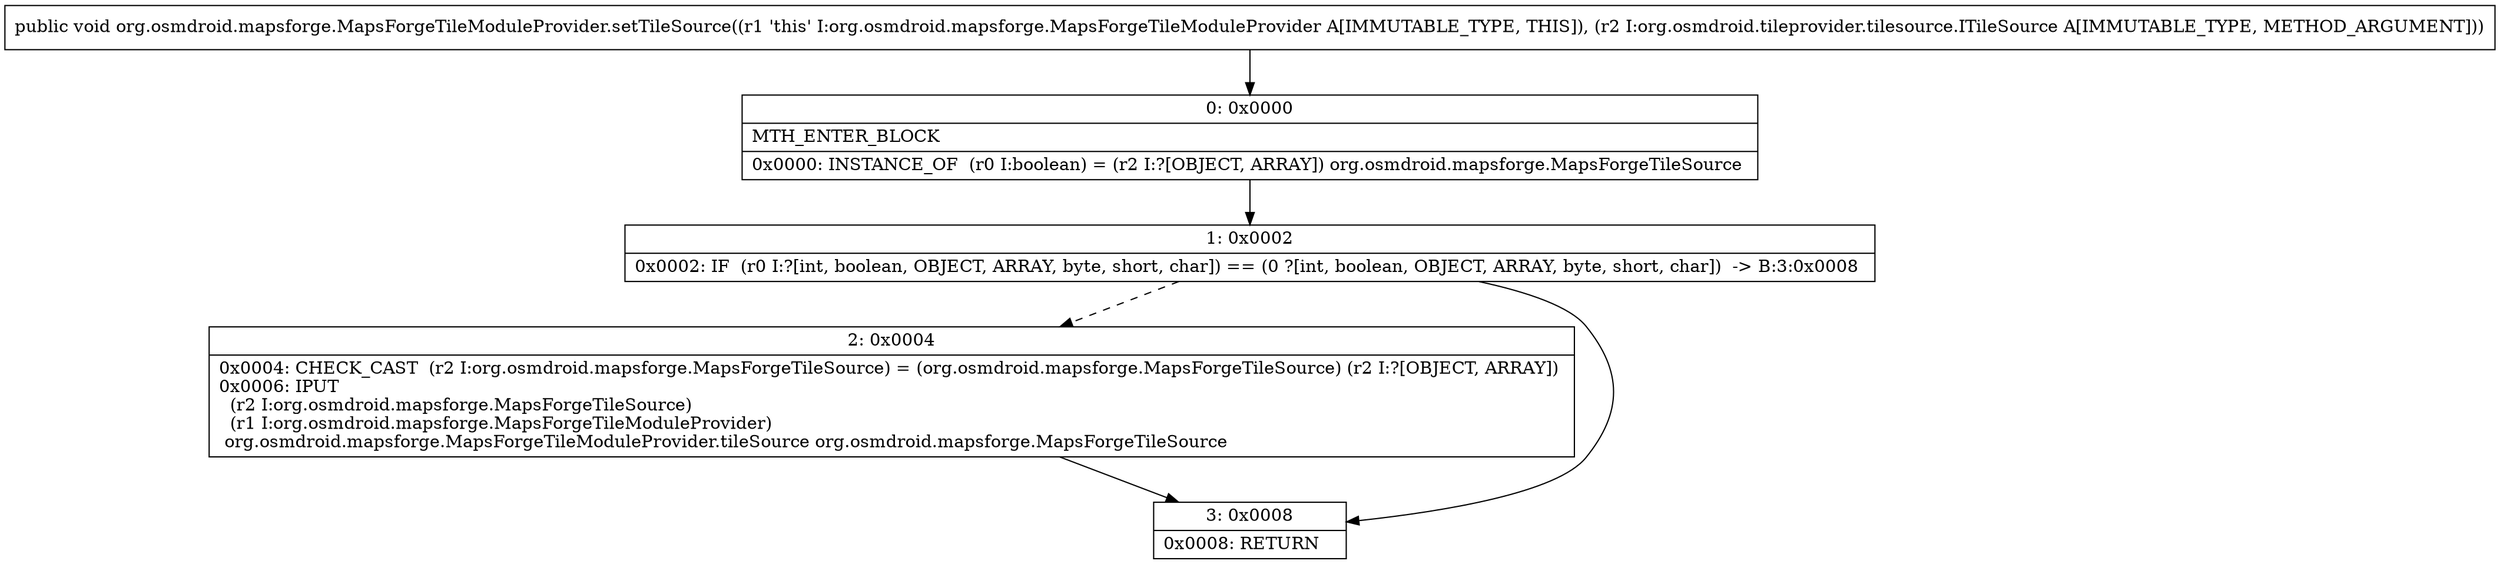 digraph "CFG fororg.osmdroid.mapsforge.MapsForgeTileModuleProvider.setTileSource(Lorg\/osmdroid\/tileprovider\/tilesource\/ITileSource;)V" {
Node_0 [shape=record,label="{0\:\ 0x0000|MTH_ENTER_BLOCK\l|0x0000: INSTANCE_OF  (r0 I:boolean) = (r2 I:?[OBJECT, ARRAY]) org.osmdroid.mapsforge.MapsForgeTileSource \l}"];
Node_1 [shape=record,label="{1\:\ 0x0002|0x0002: IF  (r0 I:?[int, boolean, OBJECT, ARRAY, byte, short, char]) == (0 ?[int, boolean, OBJECT, ARRAY, byte, short, char])  \-\> B:3:0x0008 \l}"];
Node_2 [shape=record,label="{2\:\ 0x0004|0x0004: CHECK_CAST  (r2 I:org.osmdroid.mapsforge.MapsForgeTileSource) = (org.osmdroid.mapsforge.MapsForgeTileSource) (r2 I:?[OBJECT, ARRAY]) \l0x0006: IPUT  \l  (r2 I:org.osmdroid.mapsforge.MapsForgeTileSource)\l  (r1 I:org.osmdroid.mapsforge.MapsForgeTileModuleProvider)\l org.osmdroid.mapsforge.MapsForgeTileModuleProvider.tileSource org.osmdroid.mapsforge.MapsForgeTileSource \l}"];
Node_3 [shape=record,label="{3\:\ 0x0008|0x0008: RETURN   \l}"];
MethodNode[shape=record,label="{public void org.osmdroid.mapsforge.MapsForgeTileModuleProvider.setTileSource((r1 'this' I:org.osmdroid.mapsforge.MapsForgeTileModuleProvider A[IMMUTABLE_TYPE, THIS]), (r2 I:org.osmdroid.tileprovider.tilesource.ITileSource A[IMMUTABLE_TYPE, METHOD_ARGUMENT])) }"];
MethodNode -> Node_0;
Node_0 -> Node_1;
Node_1 -> Node_2[style=dashed];
Node_1 -> Node_3;
Node_2 -> Node_3;
}

